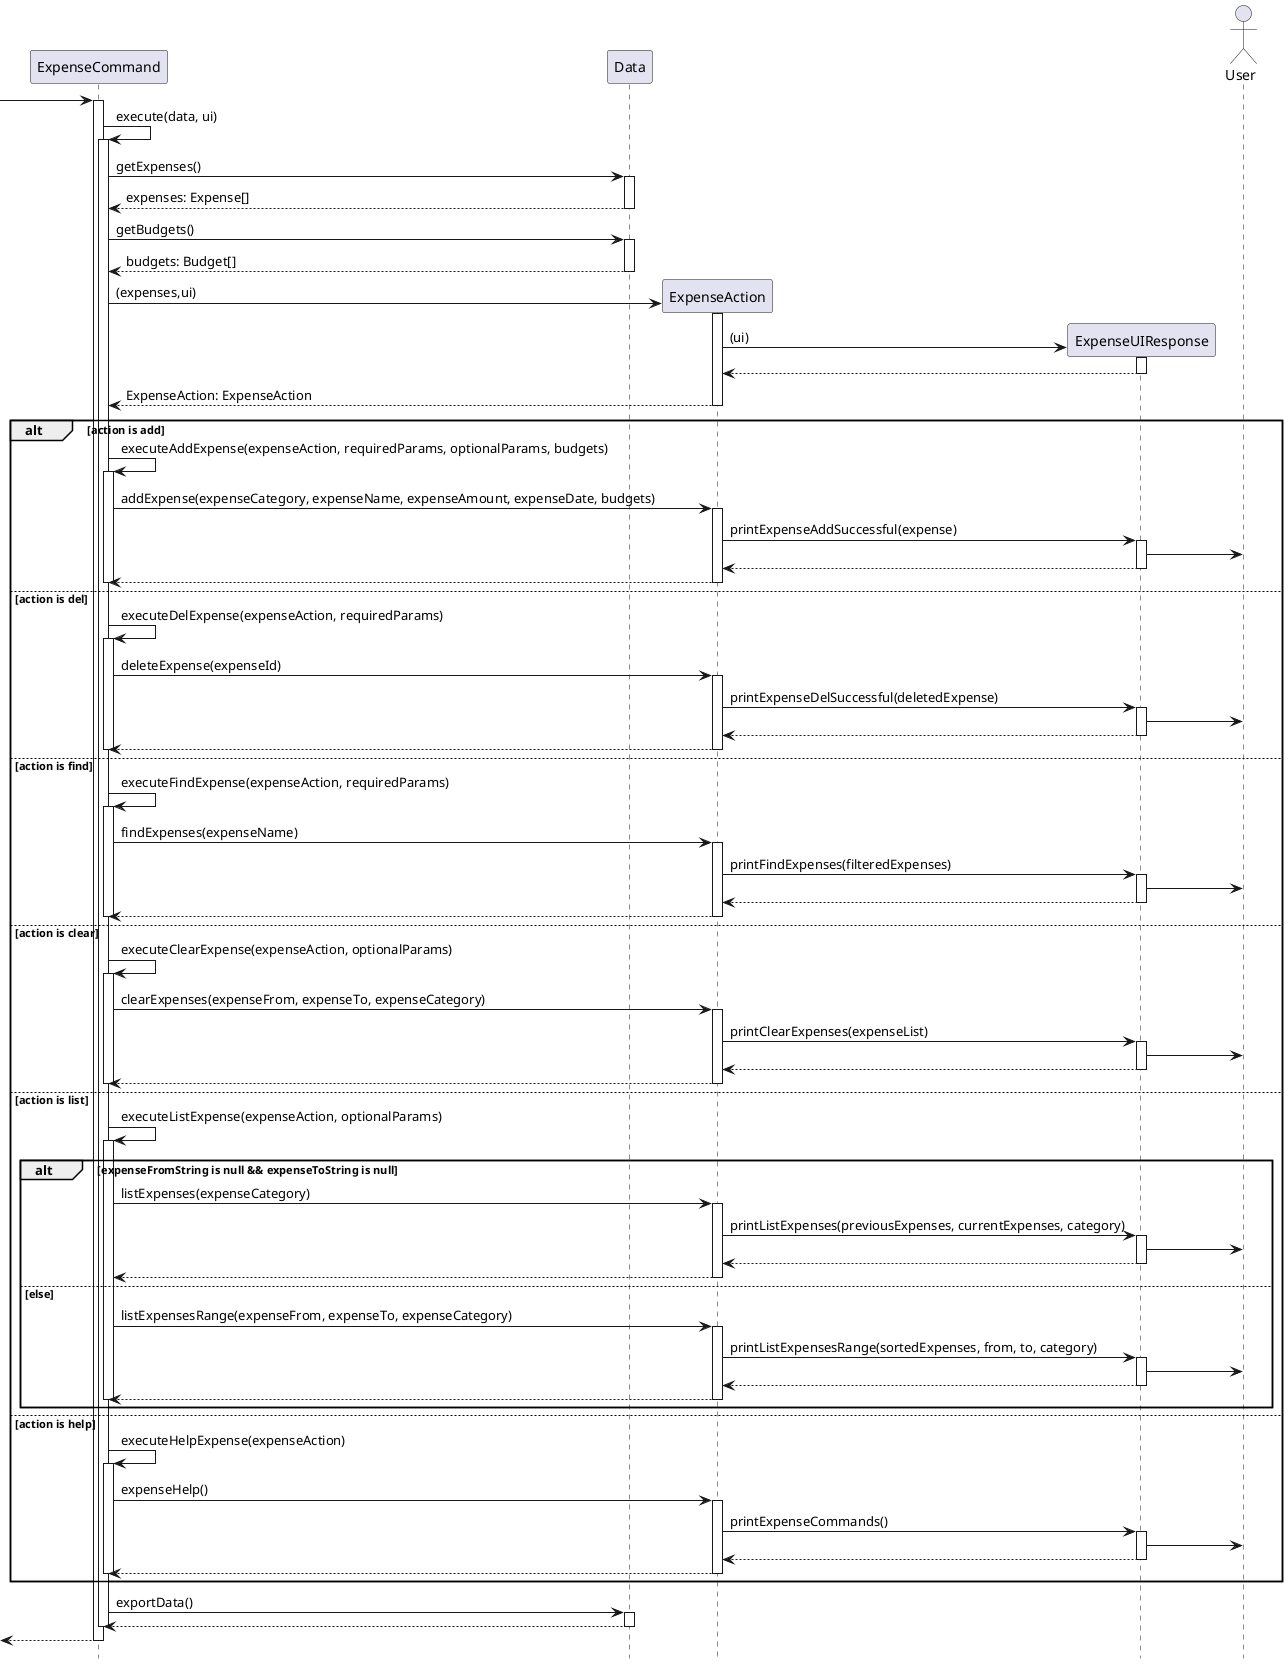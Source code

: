 @startuml

hide footbox

participant ExpenseCommand
participant Data
participant ExpenseAction
participant ExpenseUIResponse
actor User

 -> "ExpenseCommand":

activate "ExpenseCommand"
"ExpenseCommand" -> "ExpenseCommand": execute(data, ui)
activate  "ExpenseCommand"
"ExpenseCommand" -> "Data": getExpenses()
activate "Data"
return expenses: Expense[]
deactivate "Data"
"ExpenseCommand" -> "Data": getBudgets()
activate "Data"
return budgets: Budget[]
deactivate "Data"

"ExpenseCommand" -> "ExpenseAction" ** : (expenses,ui)
activate "ExpenseAction"

"ExpenseAction" -> "ExpenseUIResponse" ** : (ui)
activate "ExpenseUIResponse"
"ExpenseUIResponse" --> "ExpenseAction"
deactivate "ExpenseUIResponse"

return ExpenseAction: ExpenseAction
deactivate "ExpenseAction"


alt action is add
"ExpenseCommand" -> "ExpenseCommand": executeAddExpense(expenseAction, requiredParams, optionalParams, budgets)
activate "ExpenseCommand"
"ExpenseCommand" -> "ExpenseAction" : addExpense(expenseCategory, expenseName, expenseAmount, expenseDate, budgets)
activate "ExpenseAction"
"ExpenseAction" -> "ExpenseUIResponse" : printExpenseAddSuccessful(expense)
activate "ExpenseUIResponse"
"ExpenseUIResponse" -> User
return
return

deactivate "ExpenseCommand"

else action is del
"ExpenseCommand" -> "ExpenseCommand": executeDelExpense(expenseAction, requiredParams)
activate "ExpenseCommand"
"ExpenseCommand" -> "ExpenseAction" : deleteExpense(expenseId)
activate "ExpenseAction"
"ExpenseAction" -> "ExpenseUIResponse" : printExpenseDelSuccessful(deletedExpense)
activate "ExpenseUIResponse"
"ExpenseUIResponse" -> User
return
return

deactivate "ExpenseCommand"

else action is find
"ExpenseCommand" -> "ExpenseCommand": executeFindExpense(expenseAction, requiredParams)
activate "ExpenseCommand"
"ExpenseCommand" -> "ExpenseAction" : findExpenses(expenseName)
activate "ExpenseAction"
"ExpenseAction" -> "ExpenseUIResponse" : printFindExpenses(filteredExpenses)
activate "ExpenseUIResponse"
"ExpenseUIResponse" -> User
return
return

deactivate "ExpenseCommand"

else action is clear
"ExpenseCommand" -> "ExpenseCommand": executeClearExpense(expenseAction, optionalParams)
activate "ExpenseCommand"
"ExpenseCommand" -> "ExpenseAction" : clearExpenses(expenseFrom, expenseTo, expenseCategory)
activate "ExpenseAction"
"ExpenseAction" -> "ExpenseUIResponse" : printClearExpenses(expenseList)
activate "ExpenseUIResponse"
"ExpenseUIResponse" -> User
return
return

deactivate "ExpenseCommand"

else action is list
"ExpenseCommand" -> "ExpenseCommand": executeListExpense(expenseAction, optionalParams)
activate "ExpenseCommand"

alt expenseFromString is null && expenseToString is null
"ExpenseCommand" -> "ExpenseAction" : listExpenses(expenseCategory)
activate "ExpenseAction"
"ExpenseAction" -> "ExpenseUIResponse" : printListExpenses(previousExpenses, currentExpenses, category)
activate "ExpenseUIResponse"
"ExpenseUIResponse" -> User
return
return

else else
"ExpenseCommand" -> "ExpenseAction" : listExpensesRange(expenseFrom, expenseTo, expenseCategory)
activate "ExpenseAction"
"ExpenseAction" -> "ExpenseUIResponse" : printListExpensesRange(sortedExpenses, from, to, category)
activate "ExpenseUIResponse"
"ExpenseUIResponse" -> User
return
return
deactivate "ExpenseCommand"
end

else action is help
"ExpenseCommand" -> "ExpenseCommand": executeHelpExpense(expenseAction)
activate "ExpenseCommand"
"ExpenseCommand" -> "ExpenseAction" : expenseHelp()
activate "ExpenseAction"
"ExpenseAction" -> "ExpenseUIResponse" : printExpenseCommands()
activate "ExpenseUIResponse"
"ExpenseUIResponse" -> User
return
return

deactivate "ExpenseCommand"
end

"ExpenseCommand" -> "Data": exportData()
activate "Data"
return
deactivate "Data"

deactivate "ExpenseCommand"
 <-- "ExpenseCommand":
deactivate "ExpenseCommand"
@enduml